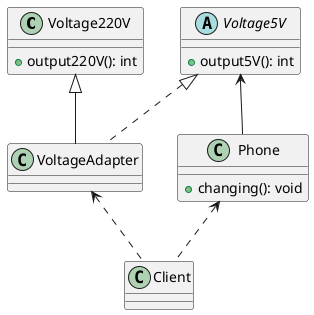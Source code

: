 @startuml

class Voltage220V {
    + output220V(): int
}

abstract class Voltage5V {
    + output5V(): int
}

class VoltageAdapter extends Voltage220V implements Voltage5V {
}

class Phone {
    + changing(): void
}

class Client

Voltage5V <-- Phone

Phone <.. Client
VoltageAdapter <.. Client

@enduml